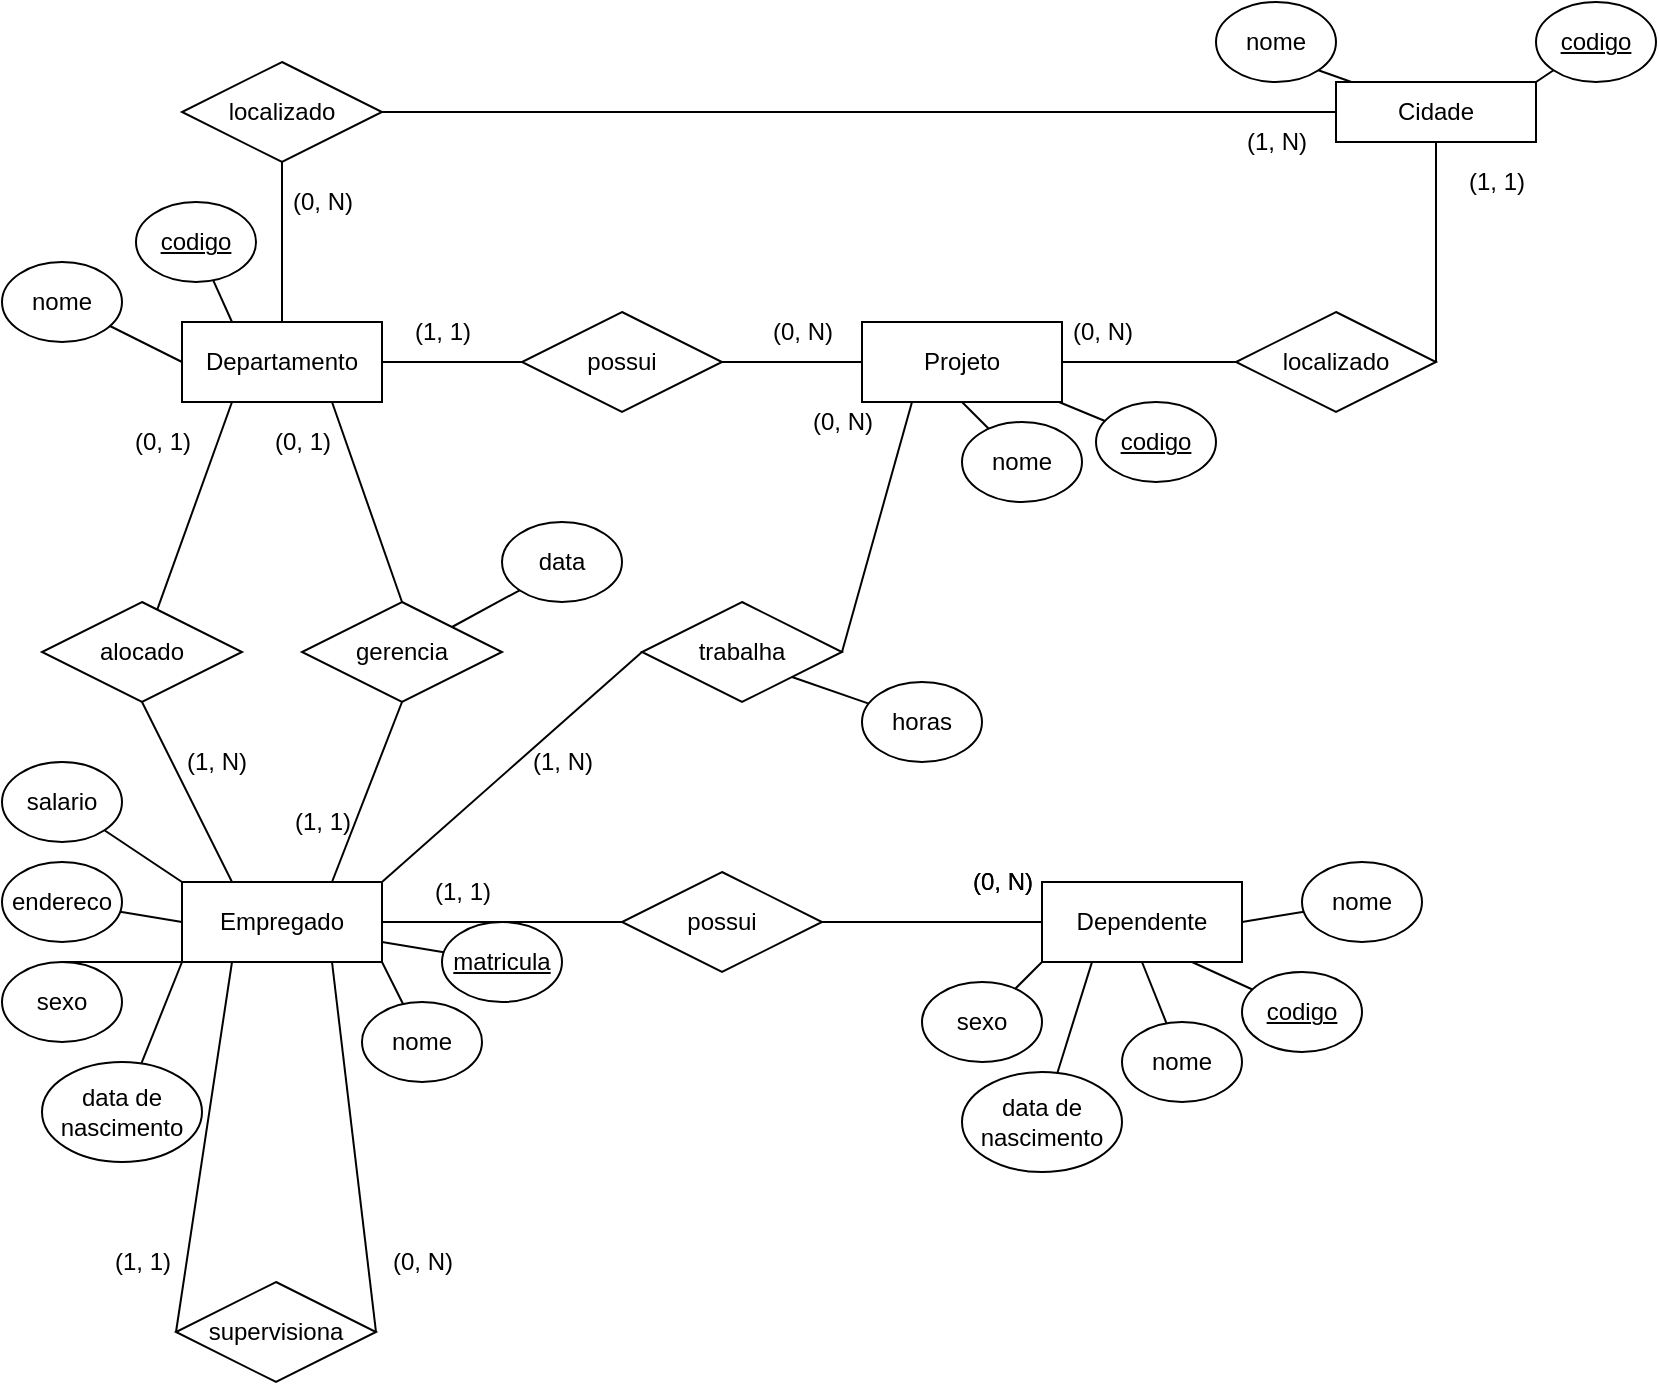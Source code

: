 <mxfile version="13.7.4" type="device"><diagram id="6TOieEO9qClSGqr1Y7Ua" name="Page-1"><mxGraphModel dx="1342" dy="607" grid="1" gridSize="10" guides="1" tooltips="1" connect="1" arrows="1" fold="1" page="1" pageScale="1" pageWidth="827" pageHeight="1169" math="0" shadow="0"><root><mxCell id="0"/><mxCell id="1" parent="0"/><mxCell id="TqBboupgtkTikencq4SO-1" value="Empregado" style="whiteSpace=wrap;html=1;align=center;" parent="1" vertex="1"><mxGeometry x="90" y="440" width="100" height="40" as="geometry"/></mxCell><mxCell id="TqBboupgtkTikencq4SO-2" value="&lt;div&gt;Departamento&lt;/div&gt;" style="whiteSpace=wrap;html=1;align=center;" parent="1" vertex="1"><mxGeometry x="90" y="160" width="100" height="40" as="geometry"/></mxCell><mxCell id="TqBboupgtkTikencq4SO-3" value="&lt;div&gt;Projeto&lt;/div&gt;" style="whiteSpace=wrap;html=1;align=center;" parent="1" vertex="1"><mxGeometry x="430" y="160" width="100" height="40" as="geometry"/></mxCell><mxCell id="TqBboupgtkTikencq4SO-4" value="Dependente" style="whiteSpace=wrap;html=1;align=center;" parent="1" vertex="1"><mxGeometry x="520" y="440" width="100" height="40" as="geometry"/></mxCell><mxCell id="TqBboupgtkTikencq4SO-5" value="Cidade" style="whiteSpace=wrap;html=1;align=center;" parent="1" vertex="1"><mxGeometry x="667" y="40" width="100" height="30" as="geometry"/></mxCell><mxCell id="TqBboupgtkTikencq4SO-6" value="possui" style="shape=rhombus;perimeter=rhombusPerimeter;whiteSpace=wrap;html=1;align=center;" parent="1" vertex="1"><mxGeometry x="310" y="435" width="100" height="50" as="geometry"/></mxCell><mxCell id="TqBboupgtkTikencq4SO-7" value="" style="endArrow=none;html=1;rounded=0;" parent="1" source="TqBboupgtkTikencq4SO-1" target="TqBboupgtkTikencq4SO-6" edge="1"><mxGeometry relative="1" as="geometry"><mxPoint x="280" y="310" as="sourcePoint"/><mxPoint x="440" y="310" as="targetPoint"/></mxGeometry></mxCell><mxCell id="TqBboupgtkTikencq4SO-8" value="" style="endArrow=none;html=1;rounded=0;" parent="1" target="TqBboupgtkTikencq4SO-4" edge="1"><mxGeometry relative="1" as="geometry"><mxPoint x="410" y="460" as="sourcePoint"/><mxPoint x="310" y="460" as="targetPoint"/></mxGeometry></mxCell><mxCell id="TqBboupgtkTikencq4SO-9" value="alocado" style="shape=rhombus;perimeter=rhombusPerimeter;whiteSpace=wrap;html=1;align=center;" parent="1" vertex="1"><mxGeometry x="20" y="300" width="100" height="50" as="geometry"/></mxCell><mxCell id="TqBboupgtkTikencq4SO-10" value="" style="endArrow=none;html=1;rounded=0;exitX=0.5;exitY=1;exitDx=0;exitDy=0;entryX=0.25;entryY=0;entryDx=0;entryDy=0;" parent="1" source="TqBboupgtkTikencq4SO-9" target="TqBboupgtkTikencq4SO-1" edge="1"><mxGeometry relative="1" as="geometry"><mxPoint x="190" y="460" as="sourcePoint"/><mxPoint x="310" y="460" as="targetPoint"/></mxGeometry></mxCell><mxCell id="TqBboupgtkTikencq4SO-11" value="" style="endArrow=none;html=1;rounded=0;exitX=0.25;exitY=1;exitDx=0;exitDy=0;" parent="1" source="TqBboupgtkTikencq4SO-2" target="TqBboupgtkTikencq4SO-9" edge="1"><mxGeometry relative="1" as="geometry"><mxPoint x="200" y="470" as="sourcePoint"/><mxPoint x="320" y="470" as="targetPoint"/></mxGeometry></mxCell><mxCell id="TqBboupgtkTikencq4SO-13" value="possui" style="shape=rhombus;perimeter=rhombusPerimeter;whiteSpace=wrap;html=1;align=center;" parent="1" vertex="1"><mxGeometry x="260" y="155" width="100" height="50" as="geometry"/></mxCell><mxCell id="TqBboupgtkTikencq4SO-14" value="" style="endArrow=none;html=1;rounded=0;entryX=1;entryY=0.5;entryDx=0;entryDy=0;exitX=0;exitY=0.5;exitDx=0;exitDy=0;" parent="1" source="TqBboupgtkTikencq4SO-13" target="TqBboupgtkTikencq4SO-2" edge="1"><mxGeometry relative="1" as="geometry"><mxPoint x="240" y="210" as="sourcePoint"/><mxPoint x="140" y="310" as="targetPoint"/></mxGeometry></mxCell><mxCell id="TqBboupgtkTikencq4SO-15" value="" style="endArrow=none;html=1;rounded=0;entryX=1;entryY=0.5;entryDx=0;entryDy=0;" parent="1" source="TqBboupgtkTikencq4SO-3" target="TqBboupgtkTikencq4SO-13" edge="1"><mxGeometry relative="1" as="geometry"><mxPoint x="150" y="210" as="sourcePoint"/><mxPoint x="280" y="70" as="targetPoint"/></mxGeometry></mxCell><mxCell id="TqBboupgtkTikencq4SO-16" value="localizado" style="shape=rhombus;perimeter=rhombusPerimeter;whiteSpace=wrap;html=1;align=center;" parent="1" vertex="1"><mxGeometry x="90" y="30" width="100" height="50" as="geometry"/></mxCell><mxCell id="TqBboupgtkTikencq4SO-17" value="" style="endArrow=none;html=1;rounded=0;exitX=0;exitY=0.5;exitDx=0;exitDy=0;entryX=1;entryY=0.5;entryDx=0;entryDy=0;" parent="1" source="TqBboupgtkTikencq4SO-19" target="TqBboupgtkTikencq4SO-3" edge="1"><mxGeometry relative="1" as="geometry"><mxPoint x="320" y="55" as="sourcePoint"/><mxPoint x="470" y="179" as="targetPoint"/></mxGeometry></mxCell><mxCell id="TqBboupgtkTikencq4SO-18" value="" style="endArrow=none;html=1;rounded=0;exitX=0.5;exitY=1;exitDx=0;exitDy=0;" parent="1" source="TqBboupgtkTikencq4SO-16" target="TqBboupgtkTikencq4SO-2" edge="1"><mxGeometry relative="1" as="geometry"><mxPoint x="330" y="65" as="sourcePoint"/><mxPoint x="200" y="65" as="targetPoint"/></mxGeometry></mxCell><mxCell id="TqBboupgtkTikencq4SO-19" value="localizado" style="shape=rhombus;perimeter=rhombusPerimeter;whiteSpace=wrap;html=1;align=center;" parent="1" vertex="1"><mxGeometry x="617" y="155" width="100" height="50" as="geometry"/></mxCell><mxCell id="TqBboupgtkTikencq4SO-20" value="" style="endArrow=none;html=1;rounded=0;exitX=0.5;exitY=1;exitDx=0;exitDy=0;entryX=1;entryY=0.5;entryDx=0;entryDy=0;" parent="1" source="TqBboupgtkTikencq4SO-5" target="TqBboupgtkTikencq4SO-19" edge="1"><mxGeometry relative="1" as="geometry"><mxPoint x="530" y="50" as="sourcePoint"/><mxPoint x="420" y="55" as="targetPoint"/></mxGeometry></mxCell><mxCell id="TqBboupgtkTikencq4SO-21" value="" style="endArrow=none;html=1;rounded=0;exitX=1;exitY=0.5;exitDx=0;exitDy=0;entryX=0;entryY=0.5;entryDx=0;entryDy=0;" parent="1" source="TqBboupgtkTikencq4SO-16" target="TqBboupgtkTikencq4SO-5" edge="1"><mxGeometry relative="1" as="geometry"><mxPoint x="650" y="160" as="sourcePoint"/><mxPoint x="650" y="55" as="targetPoint"/></mxGeometry></mxCell><mxCell id="TqBboupgtkTikencq4SO-22" value="supervisiona" style="shape=rhombus;perimeter=rhombusPerimeter;whiteSpace=wrap;html=1;align=center;" parent="1" vertex="1"><mxGeometry x="87" y="640" width="100" height="50" as="geometry"/></mxCell><mxCell id="TqBboupgtkTikencq4SO-23" value="" style="endArrow=none;html=1;rounded=0;entryX=0;entryY=0.5;entryDx=0;entryDy=0;exitX=0.25;exitY=1;exitDx=0;exitDy=0;" parent="1" source="TqBboupgtkTikencq4SO-1" target="TqBboupgtkTikencq4SO-22" edge="1"><mxGeometry relative="1" as="geometry"><mxPoint x="190" y="460" as="sourcePoint"/><mxPoint x="310" y="460" as="targetPoint"/></mxGeometry></mxCell><mxCell id="TqBboupgtkTikencq4SO-24" value="" style="endArrow=none;html=1;rounded=0;entryX=1;entryY=0.5;entryDx=0;entryDy=0;exitX=0.75;exitY=1;exitDx=0;exitDy=0;" parent="1" source="TqBboupgtkTikencq4SO-1" target="TqBboupgtkTikencq4SO-22" edge="1"><mxGeometry relative="1" as="geometry"><mxPoint x="200" y="470" as="sourcePoint"/><mxPoint x="320" y="470" as="targetPoint"/></mxGeometry></mxCell><mxCell id="TqBboupgtkTikencq4SO-25" value="gerencia" style="shape=rhombus;perimeter=rhombusPerimeter;whiteSpace=wrap;html=1;align=center;" parent="1" vertex="1"><mxGeometry x="150" y="300" width="100" height="50" as="geometry"/></mxCell><mxCell id="TqBboupgtkTikencq4SO-26" value="" style="endArrow=none;html=1;rounded=0;exitX=0.5;exitY=1;exitDx=0;exitDy=0;entryX=0.75;entryY=0;entryDx=0;entryDy=0;" parent="1" source="TqBboupgtkTikencq4SO-25" target="TqBboupgtkTikencq4SO-1" edge="1"><mxGeometry relative="1" as="geometry"><mxPoint x="70" y="350" as="sourcePoint"/><mxPoint x="115" y="440" as="targetPoint"/></mxGeometry></mxCell><mxCell id="TqBboupgtkTikencq4SO-27" value="" style="endArrow=none;html=1;rounded=0;exitX=0.75;exitY=1;exitDx=0;exitDy=0;entryX=0.5;entryY=0;entryDx=0;entryDy=0;" parent="1" source="TqBboupgtkTikencq4SO-2" target="TqBboupgtkTikencq4SO-25" edge="1"><mxGeometry relative="1" as="geometry"><mxPoint x="80" y="360" as="sourcePoint"/><mxPoint x="125" y="450" as="targetPoint"/></mxGeometry></mxCell><mxCell id="TqBboupgtkTikencq4SO-28" value="trabalha" style="shape=rhombus;perimeter=rhombusPerimeter;whiteSpace=wrap;html=1;align=center;" parent="1" vertex="1"><mxGeometry x="320" y="300" width="100" height="50" as="geometry"/></mxCell><mxCell id="TqBboupgtkTikencq4SO-29" value="" style="endArrow=none;html=1;rounded=0;entryX=1;entryY=0;entryDx=0;entryDy=0;exitX=0;exitY=0.5;exitDx=0;exitDy=0;" parent="1" source="TqBboupgtkTikencq4SO-28" target="TqBboupgtkTikencq4SO-1" edge="1"><mxGeometry relative="1" as="geometry"><mxPoint x="200" y="350" as="sourcePoint"/><mxPoint x="165" y="440" as="targetPoint"/></mxGeometry></mxCell><mxCell id="TqBboupgtkTikencq4SO-30" value="" style="endArrow=none;html=1;rounded=0;exitX=0.25;exitY=1;exitDx=0;exitDy=0;entryX=1;entryY=0.5;entryDx=0;entryDy=0;" parent="1" source="TqBboupgtkTikencq4SO-3" target="TqBboupgtkTikencq4SO-28" edge="1"><mxGeometry relative="1" as="geometry"><mxPoint x="348.049" y="339.024" as="sourcePoint"/><mxPoint x="420" y="270" as="targetPoint"/></mxGeometry></mxCell><mxCell id="Otbm2i6BS0bI_KsiKtcr-1" value="matricula" style="ellipse;whiteSpace=wrap;html=1;align=center;fontStyle=4" vertex="1" parent="1"><mxGeometry x="220" y="460" width="60" height="40" as="geometry"/></mxCell><mxCell id="Otbm2i6BS0bI_KsiKtcr-2" value="endereco" style="ellipse;whiteSpace=wrap;html=1;align=center;" vertex="1" parent="1"><mxGeometry y="430" width="60" height="40" as="geometry"/></mxCell><mxCell id="Otbm2i6BS0bI_KsiKtcr-3" value="sexo" style="ellipse;whiteSpace=wrap;html=1;align=center;" vertex="1" parent="1"><mxGeometry y="480" width="60" height="40" as="geometry"/></mxCell><mxCell id="Otbm2i6BS0bI_KsiKtcr-4" value="nome" style="ellipse;whiteSpace=wrap;html=1;align=center;" vertex="1" parent="1"><mxGeometry x="180" y="500" width="60" height="40" as="geometry"/></mxCell><mxCell id="Otbm2i6BS0bI_KsiKtcr-5" value="salario" style="ellipse;whiteSpace=wrap;html=1;align=center;" vertex="1" parent="1"><mxGeometry y="380" width="60" height="40" as="geometry"/></mxCell><mxCell id="Otbm2i6BS0bI_KsiKtcr-6" value="data de nascimento" style="ellipse;whiteSpace=wrap;html=1;align=center;" vertex="1" parent="1"><mxGeometry x="20" y="530" width="80" height="50" as="geometry"/></mxCell><mxCell id="Otbm2i6BS0bI_KsiKtcr-7" value="" style="endArrow=none;html=1;rounded=0;exitX=0;exitY=0.5;exitDx=0;exitDy=0;" edge="1" parent="1" source="TqBboupgtkTikencq4SO-1" target="Otbm2i6BS0bI_KsiKtcr-2"><mxGeometry relative="1" as="geometry"><mxPoint x="115" y="480.0" as="sourcePoint"/><mxPoint x="90" y="525" as="targetPoint"/></mxGeometry></mxCell><mxCell id="Otbm2i6BS0bI_KsiKtcr-8" value="" style="endArrow=none;html=1;rounded=0;entryX=0.5;entryY=0;entryDx=0;entryDy=0;exitX=0;exitY=1;exitDx=0;exitDy=0;" edge="1" parent="1" source="TqBboupgtkTikencq4SO-1" target="Otbm2i6BS0bI_KsiKtcr-3"><mxGeometry relative="1" as="geometry"><mxPoint x="125" y="490.0" as="sourcePoint"/><mxPoint x="100" y="535" as="targetPoint"/></mxGeometry></mxCell><mxCell id="Otbm2i6BS0bI_KsiKtcr-9" value="" style="endArrow=none;html=1;rounded=0;exitX=1;exitY=0.75;exitDx=0;exitDy=0;" edge="1" parent="1" source="TqBboupgtkTikencq4SO-1" target="Otbm2i6BS0bI_KsiKtcr-1"><mxGeometry relative="1" as="geometry"><mxPoint x="135" y="500.0" as="sourcePoint"/><mxPoint x="110" y="545" as="targetPoint"/></mxGeometry></mxCell><mxCell id="Otbm2i6BS0bI_KsiKtcr-10" value="" style="endArrow=none;html=1;rounded=0;exitX=1;exitY=1;exitDx=0;exitDy=0;" edge="1" parent="1" source="TqBboupgtkTikencq4SO-1" target="Otbm2i6BS0bI_KsiKtcr-4"><mxGeometry relative="1" as="geometry"><mxPoint x="145" y="510.0" as="sourcePoint"/><mxPoint x="120" y="555" as="targetPoint"/></mxGeometry></mxCell><mxCell id="Otbm2i6BS0bI_KsiKtcr-11" value="" style="endArrow=none;html=1;rounded=0;exitX=0;exitY=0;exitDx=0;exitDy=0;" edge="1" parent="1" source="TqBboupgtkTikencq4SO-1" target="Otbm2i6BS0bI_KsiKtcr-5"><mxGeometry relative="1" as="geometry"><mxPoint x="155" y="520.0" as="sourcePoint"/><mxPoint x="130" y="565" as="targetPoint"/></mxGeometry></mxCell><mxCell id="Otbm2i6BS0bI_KsiKtcr-12" value="" style="endArrow=none;html=1;rounded=0;" edge="1" parent="1" target="Otbm2i6BS0bI_KsiKtcr-6"><mxGeometry relative="1" as="geometry"><mxPoint x="90" y="480" as="sourcePoint"/><mxPoint x="140" y="575" as="targetPoint"/></mxGeometry></mxCell><mxCell id="Otbm2i6BS0bI_KsiKtcr-13" value="codigo" style="ellipse;whiteSpace=wrap;html=1;align=center;fontStyle=4" vertex="1" parent="1"><mxGeometry x="620" y="485" width="60" height="40" as="geometry"/></mxCell><mxCell id="Otbm2i6BS0bI_KsiKtcr-14" value="sexo" style="ellipse;whiteSpace=wrap;html=1;align=center;" vertex="1" parent="1"><mxGeometry x="460" y="490" width="60" height="40" as="geometry"/></mxCell><mxCell id="Otbm2i6BS0bI_KsiKtcr-15" value="nome" style="ellipse;whiteSpace=wrap;html=1;align=center;" vertex="1" parent="1"><mxGeometry x="560" y="510" width="60" height="40" as="geometry"/></mxCell><mxCell id="Otbm2i6BS0bI_KsiKtcr-16" value="data de nascimento" style="ellipse;whiteSpace=wrap;html=1;align=center;" vertex="1" parent="1"><mxGeometry x="480" y="535" width="80" height="50" as="geometry"/></mxCell><mxCell id="Otbm2i6BS0bI_KsiKtcr-17" value="" style="endArrow=none;html=1;rounded=0;entryX=0;entryY=1;entryDx=0;entryDy=0;" edge="1" parent="1" source="Otbm2i6BS0bI_KsiKtcr-14" target="TqBboupgtkTikencq4SO-4"><mxGeometry relative="1" as="geometry"><mxPoint x="190" y="470.0" as="sourcePoint"/><mxPoint x="220.896" y="475.149" as="targetPoint"/></mxGeometry></mxCell><mxCell id="Otbm2i6BS0bI_KsiKtcr-18" value="" style="endArrow=none;html=1;rounded=0;entryX=0.25;entryY=1;entryDx=0;entryDy=0;" edge="1" parent="1" source="Otbm2i6BS0bI_KsiKtcr-16" target="TqBboupgtkTikencq4SO-4"><mxGeometry relative="1" as="geometry"><mxPoint x="506.641" y="493.359" as="sourcePoint"/><mxPoint x="520" y="480.0" as="targetPoint"/></mxGeometry></mxCell><mxCell id="Otbm2i6BS0bI_KsiKtcr-19" value="" style="endArrow=none;html=1;rounded=0;entryX=0.5;entryY=1;entryDx=0;entryDy=0;" edge="1" parent="1" source="Otbm2i6BS0bI_KsiKtcr-15" target="TqBboupgtkTikencq4SO-4"><mxGeometry relative="1" as="geometry"><mxPoint x="516.641" y="503.359" as="sourcePoint"/><mxPoint x="530" y="490.0" as="targetPoint"/></mxGeometry></mxCell><mxCell id="Otbm2i6BS0bI_KsiKtcr-20" value="" style="endArrow=none;html=1;rounded=0;entryX=0.75;entryY=1;entryDx=0;entryDy=0;" edge="1" parent="1" source="Otbm2i6BS0bI_KsiKtcr-13" target="TqBboupgtkTikencq4SO-4"><mxGeometry relative="1" as="geometry"><mxPoint x="526.641" y="513.359" as="sourcePoint"/><mxPoint x="540" y="500.0" as="targetPoint"/></mxGeometry></mxCell><mxCell id="Otbm2i6BS0bI_KsiKtcr-21" value="nome" style="ellipse;whiteSpace=wrap;html=1;align=center;" vertex="1" parent="1"><mxGeometry x="650" y="430" width="60" height="40" as="geometry"/></mxCell><mxCell id="Otbm2i6BS0bI_KsiKtcr-22" value="" style="endArrow=none;html=1;rounded=0;entryX=1;entryY=0.5;entryDx=0;entryDy=0;" edge="1" parent="1" source="Otbm2i6BS0bI_KsiKtcr-21" target="TqBboupgtkTikencq4SO-4"><mxGeometry relative="1" as="geometry"><mxPoint x="625.213" y="493.733" as="sourcePoint"/><mxPoint x="595" y="480.0" as="targetPoint"/></mxGeometry></mxCell><mxCell id="Otbm2i6BS0bI_KsiKtcr-23" value="codigo" style="ellipse;whiteSpace=wrap;html=1;align=center;fontStyle=4" vertex="1" parent="1"><mxGeometry x="767" width="60" height="40" as="geometry"/></mxCell><mxCell id="Otbm2i6BS0bI_KsiKtcr-24" value="nome" style="ellipse;whiteSpace=wrap;html=1;align=center;" vertex="1" parent="1"><mxGeometry x="607" width="60" height="40" as="geometry"/></mxCell><mxCell id="Otbm2i6BS0bI_KsiKtcr-25" value="" style="endArrow=none;html=1;rounded=0;exitX=0;exitY=1;exitDx=0;exitDy=0;entryX=1;entryY=0;entryDx=0;entryDy=0;" edge="1" parent="1" source="Otbm2i6BS0bI_KsiKtcr-23" target="TqBboupgtkTikencq4SO-5"><mxGeometry relative="1" as="geometry"><mxPoint x="717" y="70" as="sourcePoint"/><mxPoint x="720" y="180" as="targetPoint"/></mxGeometry></mxCell><mxCell id="Otbm2i6BS0bI_KsiKtcr-26" value="" style="endArrow=none;html=1;rounded=0;exitX=1;exitY=1;exitDx=0;exitDy=0;" edge="1" parent="1" source="Otbm2i6BS0bI_KsiKtcr-24" target="TqBboupgtkTikencq4SO-5"><mxGeometry relative="1" as="geometry"><mxPoint x="727" y="80" as="sourcePoint"/><mxPoint x="730" y="190" as="targetPoint"/></mxGeometry></mxCell><mxCell id="Otbm2i6BS0bI_KsiKtcr-27" value="codigo" style="ellipse;whiteSpace=wrap;html=1;align=center;fontStyle=4" vertex="1" parent="1"><mxGeometry x="547" y="200" width="60" height="40" as="geometry"/></mxCell><mxCell id="Otbm2i6BS0bI_KsiKtcr-28" value="nome" style="ellipse;whiteSpace=wrap;html=1;align=center;" vertex="1" parent="1"><mxGeometry x="480" y="210" width="60" height="40" as="geometry"/></mxCell><mxCell id="Otbm2i6BS0bI_KsiKtcr-31" value="" style="endArrow=none;html=1;rounded=0;entryX=0.5;entryY=1;entryDx=0;entryDy=0;" edge="1" parent="1" source="Otbm2i6BS0bI_KsiKtcr-28" target="TqBboupgtkTikencq4SO-3"><mxGeometry relative="1" as="geometry"><mxPoint x="620" y="180" as="sourcePoint"/><mxPoint x="530" y="180" as="targetPoint"/></mxGeometry></mxCell><mxCell id="Otbm2i6BS0bI_KsiKtcr-32" value="" style="endArrow=none;html=1;rounded=0;" edge="1" parent="1" source="Otbm2i6BS0bI_KsiKtcr-27" target="TqBboupgtkTikencq4SO-3"><mxGeometry relative="1" as="geometry"><mxPoint x="630" y="190" as="sourcePoint"/><mxPoint x="540" y="190" as="targetPoint"/></mxGeometry></mxCell><mxCell id="Otbm2i6BS0bI_KsiKtcr-33" value="codigo" style="ellipse;whiteSpace=wrap;html=1;align=center;fontStyle=4" vertex="1" parent="1"><mxGeometry x="67" y="100" width="60" height="40" as="geometry"/></mxCell><mxCell id="Otbm2i6BS0bI_KsiKtcr-34" value="nome" style="ellipse;whiteSpace=wrap;html=1;align=center;" vertex="1" parent="1"><mxGeometry y="130" width="60" height="40" as="geometry"/></mxCell><mxCell id="Otbm2i6BS0bI_KsiKtcr-36" value="" style="endArrow=none;html=1;rounded=0;entryX=0.25;entryY=0;entryDx=0;entryDy=0;" edge="1" parent="1" source="Otbm2i6BS0bI_KsiKtcr-33" target="TqBboupgtkTikencq4SO-2"><mxGeometry relative="1" as="geometry"><mxPoint x="140" y="80" as="sourcePoint"/><mxPoint x="140" y="160" as="targetPoint"/></mxGeometry></mxCell><mxCell id="Otbm2i6BS0bI_KsiKtcr-37" value="" style="endArrow=none;html=1;rounded=0;entryX=0;entryY=0.5;entryDx=0;entryDy=0;" edge="1" parent="1" source="Otbm2i6BS0bI_KsiKtcr-34" target="TqBboupgtkTikencq4SO-2"><mxGeometry relative="1" as="geometry"><mxPoint x="105.4" y="139.2" as="sourcePoint"/><mxPoint x="115" y="160" as="targetPoint"/></mxGeometry></mxCell><mxCell id="Otbm2i6BS0bI_KsiKtcr-38" value="data" style="ellipse;whiteSpace=wrap;html=1;align=center;" vertex="1" parent="1"><mxGeometry x="250" y="260" width="60" height="40" as="geometry"/></mxCell><mxCell id="Otbm2i6BS0bI_KsiKtcr-39" value="" style="endArrow=none;html=1;rounded=0;entryX=1;entryY=0;entryDx=0;entryDy=0;exitX=0;exitY=1;exitDx=0;exitDy=0;" edge="1" parent="1" source="Otbm2i6BS0bI_KsiKtcr-38" target="TqBboupgtkTikencq4SO-25"><mxGeometry relative="1" as="geometry"><mxPoint x="320" y="325" as="sourcePoint"/><mxPoint x="190" y="440.0" as="targetPoint"/></mxGeometry></mxCell><mxCell id="Otbm2i6BS0bI_KsiKtcr-40" value="horas" style="ellipse;whiteSpace=wrap;html=1;align=center;" vertex="1" parent="1"><mxGeometry x="430" y="340" width="60" height="40" as="geometry"/></mxCell><mxCell id="Otbm2i6BS0bI_KsiKtcr-41" value="" style="endArrow=none;html=1;rounded=0;entryX=1;entryY=1;entryDx=0;entryDy=0;" edge="1" parent="1" source="Otbm2i6BS0bI_KsiKtcr-40" target="TqBboupgtkTikencq4SO-28"><mxGeometry relative="1" as="geometry"><mxPoint x="455" y="200" as="sourcePoint"/><mxPoint x="420" y="325" as="targetPoint"/></mxGeometry></mxCell><mxCell id="Otbm2i6BS0bI_KsiKtcr-42" value="(0, N)" style="text;html=1;align=center;verticalAlign=middle;resizable=0;points=[];autosize=1;" vertex="1" parent="1"><mxGeometry x="480" y="430" width="40" height="20" as="geometry"/></mxCell><mxCell id="Otbm2i6BS0bI_KsiKtcr-43" value="(1, 1)" style="text;html=1;align=center;verticalAlign=middle;resizable=0;points=[];autosize=1;" vertex="1" parent="1"><mxGeometry x="210" y="435" width="40" height="20" as="geometry"/></mxCell><mxCell id="Otbm2i6BS0bI_KsiKtcr-44" value="(0, N)" style="text;html=1;align=center;verticalAlign=middle;resizable=0;points=[];autosize=1;" vertex="1" parent="1"><mxGeometry x="480" y="430" width="40" height="20" as="geometry"/></mxCell><mxCell id="Otbm2i6BS0bI_KsiKtcr-45" value="(0, N)" style="text;html=1;align=center;verticalAlign=middle;resizable=0;points=[];autosize=1;" vertex="1" parent="1"><mxGeometry x="400" y="200" width="40" height="20" as="geometry"/></mxCell><mxCell id="Otbm2i6BS0bI_KsiKtcr-46" value="(1, N)" style="text;html=1;align=center;verticalAlign=middle;resizable=0;points=[];autosize=1;" vertex="1" parent="1"><mxGeometry x="260" y="370" width="40" height="20" as="geometry"/></mxCell><mxCell id="Otbm2i6BS0bI_KsiKtcr-47" value="(1, 1)" style="text;html=1;align=center;verticalAlign=middle;resizable=0;points=[];autosize=1;" vertex="1" parent="1"><mxGeometry x="140" y="400" width="40" height="20" as="geometry"/></mxCell><mxCell id="Otbm2i6BS0bI_KsiKtcr-48" value="(0, 1)" style="text;html=1;align=center;verticalAlign=middle;resizable=0;points=[];autosize=1;" vertex="1" parent="1"><mxGeometry x="130" y="210" width="40" height="20" as="geometry"/></mxCell><mxCell id="Otbm2i6BS0bI_KsiKtcr-49" value="(0, 1)" style="text;html=1;align=center;verticalAlign=middle;resizable=0;points=[];autosize=1;" vertex="1" parent="1"><mxGeometry x="60" y="210" width="40" height="20" as="geometry"/></mxCell><mxCell id="Otbm2i6BS0bI_KsiKtcr-50" value="(1, N)" style="text;html=1;align=center;verticalAlign=middle;resizable=0;points=[];autosize=1;" vertex="1" parent="1"><mxGeometry x="87" y="370" width="40" height="20" as="geometry"/></mxCell><mxCell id="Otbm2i6BS0bI_KsiKtcr-51" value="(1, N)" style="text;html=1;align=center;verticalAlign=middle;resizable=0;points=[];autosize=1;" vertex="1" parent="1"><mxGeometry x="617" y="60" width="40" height="20" as="geometry"/></mxCell><mxCell id="Otbm2i6BS0bI_KsiKtcr-52" value="(0, N)" style="text;html=1;align=center;verticalAlign=middle;resizable=0;points=[];autosize=1;" vertex="1" parent="1"><mxGeometry x="140" y="90" width="40" height="20" as="geometry"/></mxCell><mxCell id="Otbm2i6BS0bI_KsiKtcr-53" value="(1, 1)" style="text;html=1;align=center;verticalAlign=middle;resizable=0;points=[];autosize=1;" vertex="1" parent="1"><mxGeometry x="727" y="80" width="40" height="20" as="geometry"/></mxCell><mxCell id="Otbm2i6BS0bI_KsiKtcr-54" value="(0, N)" style="text;html=1;align=center;verticalAlign=middle;resizable=0;points=[];autosize=1;" vertex="1" parent="1"><mxGeometry x="530" y="155" width="40" height="20" as="geometry"/></mxCell><mxCell id="Otbm2i6BS0bI_KsiKtcr-55" value="(0, N)" style="text;html=1;align=center;verticalAlign=middle;resizable=0;points=[];autosize=1;" vertex="1" parent="1"><mxGeometry x="380" y="155" width="40" height="20" as="geometry"/></mxCell><mxCell id="Otbm2i6BS0bI_KsiKtcr-56" value="(1, 1)" style="text;html=1;align=center;verticalAlign=middle;resizable=0;points=[];autosize=1;" vertex="1" parent="1"><mxGeometry x="200" y="155" width="40" height="20" as="geometry"/></mxCell><mxCell id="Otbm2i6BS0bI_KsiKtcr-57" value="(0, N)" style="text;html=1;align=center;verticalAlign=middle;resizable=0;points=[];autosize=1;" vertex="1" parent="1"><mxGeometry x="190" y="620" width="40" height="20" as="geometry"/></mxCell><mxCell id="Otbm2i6BS0bI_KsiKtcr-58" value="(1, 1)" style="text;html=1;align=center;verticalAlign=middle;resizable=0;points=[];autosize=1;" vertex="1" parent="1"><mxGeometry x="50" y="620" width="40" height="20" as="geometry"/></mxCell></root></mxGraphModel></diagram></mxfile>